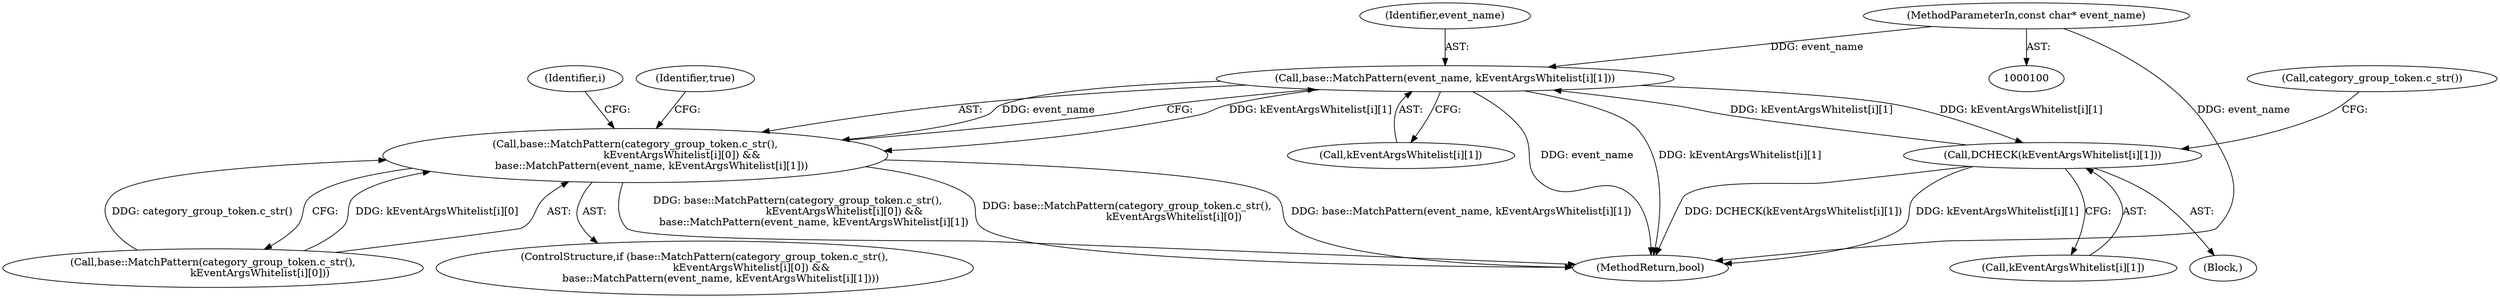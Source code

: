 digraph "1_Chrome_870f3e99a1282023753fe8d8aed90879cbc6838f_1@array" {
"1000142" [label="(Call,base::MatchPattern(event_name, kEventArgsWhitelist[i][1]))"];
"1000102" [label="(MethodParameterIn,const char* event_name)"];
"1000127" [label="(Call,DCHECK(kEventArgsWhitelist[i][1]))"];
"1000142" [label="(Call,base::MatchPattern(event_name, kEventArgsWhitelist[i][1]))"];
"1000134" [label="(Call,base::MatchPattern(category_group_token.c_str(),\n                             kEventArgsWhitelist[i][0]) &&\n          base::MatchPattern(event_name, kEventArgsWhitelist[i][1]))"];
"1000143" [label="(Identifier,event_name)"];
"1000134" [label="(Call,base::MatchPattern(category_group_token.c_str(),\n                             kEventArgsWhitelist[i][0]) &&\n          base::MatchPattern(event_name, kEventArgsWhitelist[i][1]))"];
"1000127" [label="(Call,DCHECK(kEventArgsWhitelist[i][1]))"];
"1000136" [label="(Call,category_group_token.c_str())"];
"1000102" [label="(MethodParameterIn,const char* event_name)"];
"1000154" [label="(MethodReturn,bool)"];
"1000126" [label="(Block,)"];
"1000151" [label="(Identifier,true)"];
"1000142" [label="(Call,base::MatchPattern(event_name, kEventArgsWhitelist[i][1]))"];
"1000135" [label="(Call,base::MatchPattern(category_group_token.c_str(),\n                             kEventArgsWhitelist[i][0]))"];
"1000125" [label="(Identifier,i)"];
"1000128" [label="(Call,kEventArgsWhitelist[i][1])"];
"1000133" [label="(ControlStructure,if (base::MatchPattern(category_group_token.c_str(),\n                             kEventArgsWhitelist[i][0]) &&\n          base::MatchPattern(event_name, kEventArgsWhitelist[i][1])))"];
"1000144" [label="(Call,kEventArgsWhitelist[i][1])"];
"1000142" -> "1000134"  [label="AST: "];
"1000142" -> "1000144"  [label="CFG: "];
"1000143" -> "1000142"  [label="AST: "];
"1000144" -> "1000142"  [label="AST: "];
"1000134" -> "1000142"  [label="CFG: "];
"1000142" -> "1000154"  [label="DDG: kEventArgsWhitelist[i][1]"];
"1000142" -> "1000154"  [label="DDG: event_name"];
"1000142" -> "1000127"  [label="DDG: kEventArgsWhitelist[i][1]"];
"1000142" -> "1000134"  [label="DDG: event_name"];
"1000142" -> "1000134"  [label="DDG: kEventArgsWhitelist[i][1]"];
"1000102" -> "1000142"  [label="DDG: event_name"];
"1000127" -> "1000142"  [label="DDG: kEventArgsWhitelist[i][1]"];
"1000102" -> "1000100"  [label="AST: "];
"1000102" -> "1000154"  [label="DDG: event_name"];
"1000127" -> "1000126"  [label="AST: "];
"1000127" -> "1000128"  [label="CFG: "];
"1000128" -> "1000127"  [label="AST: "];
"1000136" -> "1000127"  [label="CFG: "];
"1000127" -> "1000154"  [label="DDG: DCHECK(kEventArgsWhitelist[i][1])"];
"1000127" -> "1000154"  [label="DDG: kEventArgsWhitelist[i][1]"];
"1000134" -> "1000133"  [label="AST: "];
"1000134" -> "1000135"  [label="CFG: "];
"1000135" -> "1000134"  [label="AST: "];
"1000151" -> "1000134"  [label="CFG: "];
"1000125" -> "1000134"  [label="CFG: "];
"1000134" -> "1000154"  [label="DDG: base::MatchPattern(event_name, kEventArgsWhitelist[i][1])"];
"1000134" -> "1000154"  [label="DDG: base::MatchPattern(category_group_token.c_str(),\n                             kEventArgsWhitelist[i][0]) &&\n          base::MatchPattern(event_name, kEventArgsWhitelist[i][1])"];
"1000134" -> "1000154"  [label="DDG: base::MatchPattern(category_group_token.c_str(),\n                             kEventArgsWhitelist[i][0])"];
"1000135" -> "1000134"  [label="DDG: category_group_token.c_str()"];
"1000135" -> "1000134"  [label="DDG: kEventArgsWhitelist[i][0]"];
}
